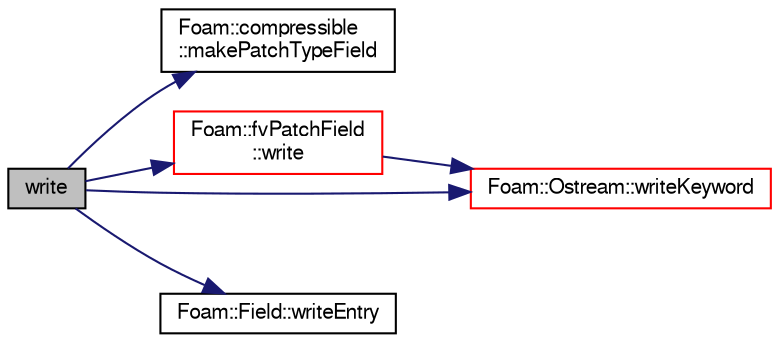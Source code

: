 digraph "write"
{
  bgcolor="transparent";
  edge [fontname="FreeSans",fontsize="10",labelfontname="FreeSans",labelfontsize="10"];
  node [fontname="FreeSans",fontsize="10",shape=record];
  rankdir="LR";
  Node620 [label="write",height=0.2,width=0.4,color="black", fillcolor="grey75", style="filled", fontcolor="black"];
  Node620 -> Node621 [color="midnightblue",fontsize="10",style="solid",fontname="FreeSans"];
  Node621 [label="Foam::compressible\l::makePatchTypeField",height=0.2,width=0.4,color="black",URL="$a21173.html#ab1c25a3141d2f250aa615d7356265628"];
  Node620 -> Node622 [color="midnightblue",fontsize="10",style="solid",fontname="FreeSans"];
  Node622 [label="Foam::fvPatchField\l::write",height=0.2,width=0.4,color="red",URL="$a22354.html#a293fdfec8bdfbd5c3913ab4c9f3454ff",tooltip="Write. "];
  Node622 -> Node630 [color="midnightblue",fontsize="10",style="solid",fontname="FreeSans"];
  Node630 [label="Foam::Ostream::writeKeyword",height=0.2,width=0.4,color="red",URL="$a26238.html#a3c58b2bb9174ea3c4a5fa58095d1290e",tooltip="Write the keyword followed by an appropriate indentation. "];
  Node620 -> Node634 [color="midnightblue",fontsize="10",style="solid",fontname="FreeSans"];
  Node634 [label="Foam::Field::writeEntry",height=0.2,width=0.4,color="black",URL="$a26466.html#a7c03447f7f0471351fe57a41b62c8686",tooltip="Write the field as a dictionary entry. "];
  Node620 -> Node630 [color="midnightblue",fontsize="10",style="solid",fontname="FreeSans"];
}
